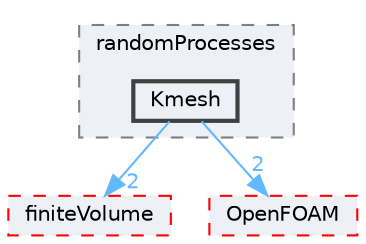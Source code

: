 digraph "src/randomProcesses/Kmesh"
{
 // LATEX_PDF_SIZE
  bgcolor="transparent";
  edge [fontname=Helvetica,fontsize=10,labelfontname=Helvetica,labelfontsize=10];
  node [fontname=Helvetica,fontsize=10,shape=box,height=0.2,width=0.4];
  compound=true
  subgraph clusterdir_6992af9b03f6fc22ea45caf98ff89caa {
    graph [ bgcolor="#edf0f7", pencolor="grey50", label="randomProcesses", fontname=Helvetica,fontsize=10 style="filled,dashed", URL="dir_6992af9b03f6fc22ea45caf98ff89caa.html",tooltip=""]
  dir_06b4c5f3b0aa25deb28800f5c422a252 [label="Kmesh", fillcolor="#edf0f7", color="grey25", style="filled,bold", URL="dir_06b4c5f3b0aa25deb28800f5c422a252.html",tooltip=""];
  }
  dir_9bd15774b555cf7259a6fa18f99fe99b [label="finiteVolume", fillcolor="#edf0f7", color="red", style="filled,dashed", URL="dir_9bd15774b555cf7259a6fa18f99fe99b.html",tooltip=""];
  dir_c5473ff19b20e6ec4dfe5c310b3778a8 [label="OpenFOAM", fillcolor="#edf0f7", color="red", style="filled,dashed", URL="dir_c5473ff19b20e6ec4dfe5c310b3778a8.html",tooltip=""];
  dir_06b4c5f3b0aa25deb28800f5c422a252->dir_9bd15774b555cf7259a6fa18f99fe99b [headlabel="2", labeldistance=1.5 headhref="dir_002039_001387.html" href="dir_002039_001387.html" color="steelblue1" fontcolor="steelblue1"];
  dir_06b4c5f3b0aa25deb28800f5c422a252->dir_c5473ff19b20e6ec4dfe5c310b3778a8 [headlabel="2", labeldistance=1.5 headhref="dir_002039_002695.html" href="dir_002039_002695.html" color="steelblue1" fontcolor="steelblue1"];
}
